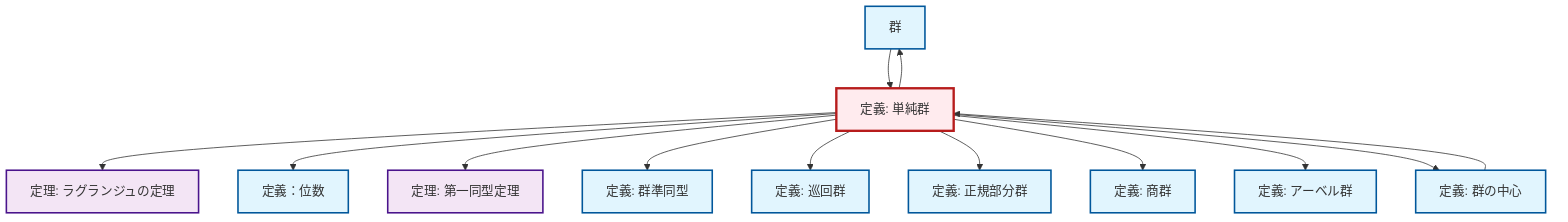 graph TD
    classDef definition fill:#e1f5fe,stroke:#01579b,stroke-width:2px
    classDef theorem fill:#f3e5f5,stroke:#4a148c,stroke-width:2px
    classDef axiom fill:#fff3e0,stroke:#e65100,stroke-width:2px
    classDef example fill:#e8f5e9,stroke:#1b5e20,stroke-width:2px
    classDef current fill:#ffebee,stroke:#b71c1c,stroke-width:3px
    def-group["群"]:::definition
    def-simple-group["定義: 単純群"]:::definition
    def-order["定義：位数"]:::definition
    def-homomorphism["定義: 群準同型"]:::definition
    def-abelian-group["定義: アーベル群"]:::definition
    def-normal-subgroup["定義: 正規部分群"]:::definition
    thm-lagrange["定理: ラグランジュの定理"]:::theorem
    def-center-of-group["定義: 群の中心"]:::definition
    def-quotient-group["定義: 商群"]:::definition
    def-cyclic-group["定義: 巡回群"]:::definition
    thm-first-isomorphism["定理: 第一同型定理"]:::theorem
    def-simple-group --> thm-lagrange
    def-simple-group --> def-order
    def-center-of-group --> def-simple-group
    def-simple-group --> thm-first-isomorphism
    def-simple-group --> def-homomorphism
    def-group --> def-simple-group
    def-simple-group --> def-cyclic-group
    def-simple-group --> def-normal-subgroup
    def-simple-group --> def-quotient-group
    def-simple-group --> def-abelian-group
    def-simple-group --> def-center-of-group
    def-simple-group --> def-group
    class def-simple-group current